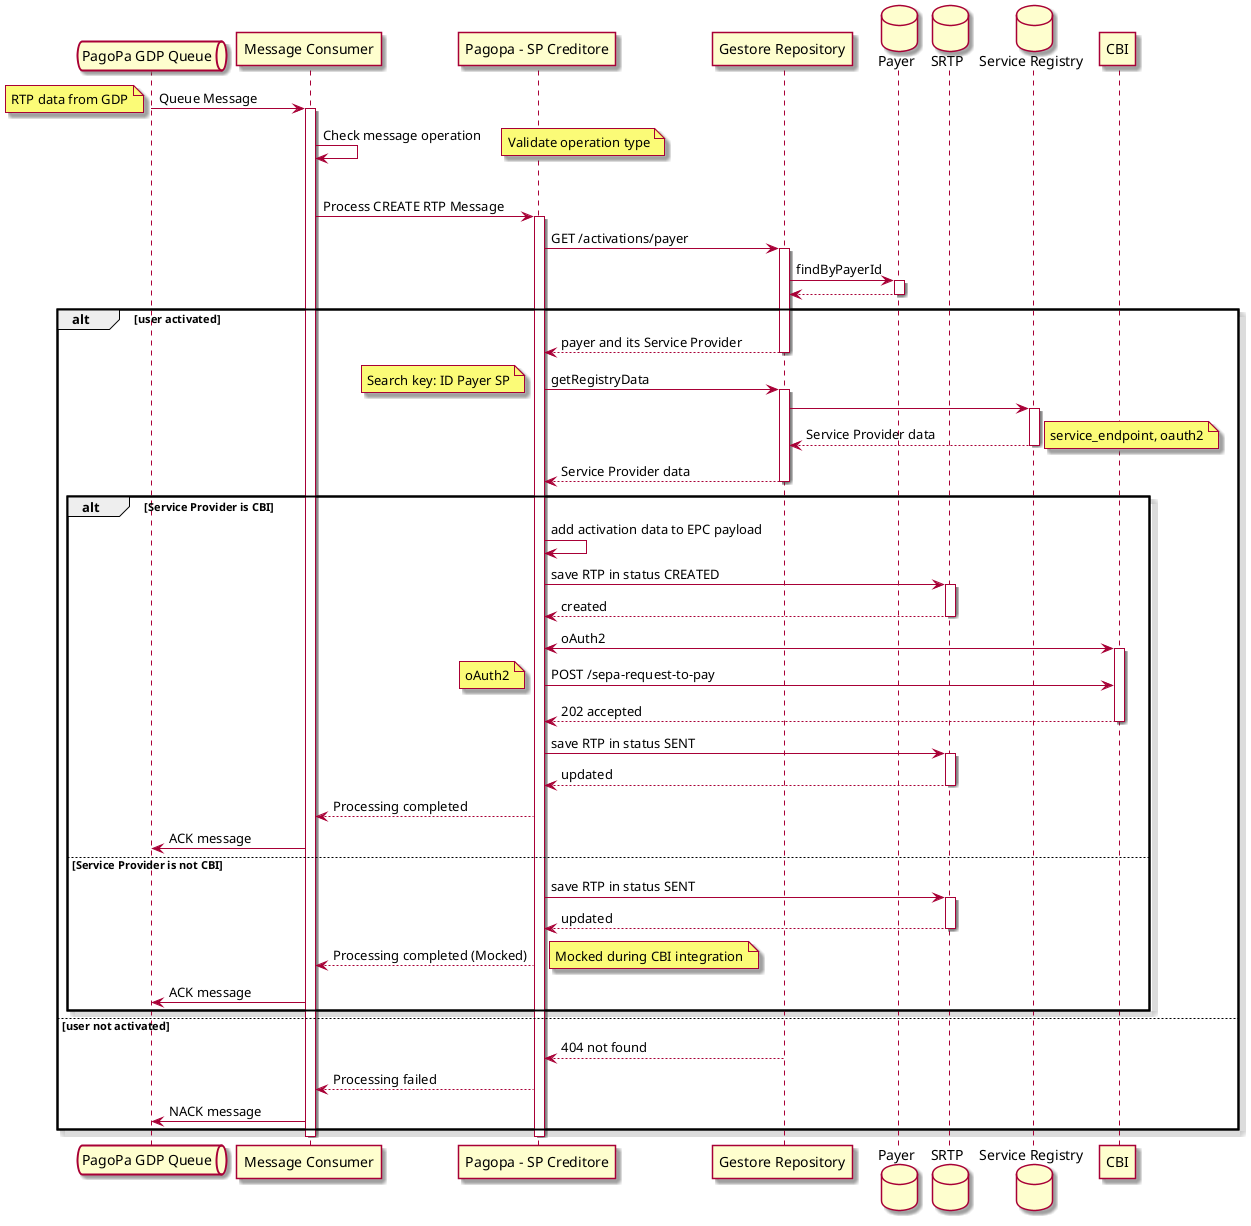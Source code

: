 @startuml
skin rose
queue "PagoPa GDP Queue" as Queue
participant "Message Consumer" as Consumer
participant "Pagopa - SP Creditore" as SPC
participant "Gestore Repository" as GR
database "Payer" as Payer
database "SRTP" as SRTP
database "Service Registry" as SR
participant "CBI" as SPD

Queue -> Consumer: Queue Message
note left: RTP data from GDP
activate Consumer
Consumer -> Consumer: Check message operation
note right: Validate operation type
alt message is CREATE operation
Consumer -> SPC: Process CREATE RTP Message
activate SPC
SPC -> GR: GET /activations/payer
activate GR
GR -> Payer: findByPayerId
activate Payer
Payer --> GR
deactivate Payer
alt user activated
GR --> SPC: payer and its Service Provider
deactivate GR
SPC -> GR: getRegistryData
note left: Search key: ID Payer SP
activate GR
GR -> SR
activate SR
SR --> GR: Service Provider data
note right: service_endpoint, oauth2
deactivate SR
GR --> SPC: Service Provider data
deactivate GR
alt Service Provider is CBI
SPC -> SPC: add activation data to EPC payload
SPC -> SRTP: save RTP in status CREATED
activate SRTP
SRTP --> SPC: created
deactivate SRTP
SPC <-> SPD: oAuth2
activate SPD
SPC -> SPD: POST /sepa-request-to-pay
note left: oAuth2
SPD --> SPC: 202 accepted
deactivate SPD
SPC -> SRTP: save RTP in status SENT
activate SRTP
SRTP --> SPC: updated
deactivate SRTP
SPC --> Consumer: Processing completed
Consumer -> Queue: ACK message
else Service Provider is not CBI
SPC -> SRTP: save RTP in status SENT
activate SRTP
SRTP --> SPC: updated
deactivate SRTP
SPC --> Consumer: Processing completed (Mocked)
note right: Mocked during CBI integration
Consumer -> Queue: ACK message
end
else user not activated
activate GR
GR --> SPC: 404 not found
deactivate GR
SPC --> Consumer: Processing failed
Consumer -> Queue: NACK message
end
deactivate SPC
deactivate Consumer
@enduml
